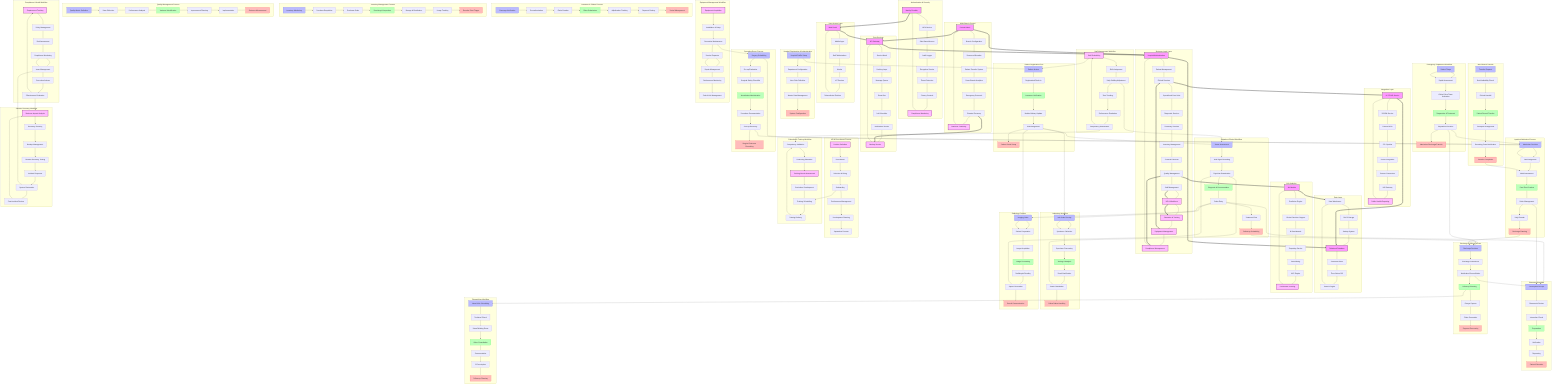 flowchart TD
    %% System Architecture
    subgraph "User Access Layer"
        A1[Web Portal] --- A2[Mobile Apps]
        A2 --- A3[Staff Workstations]
        A3 --- A4[Kiosks]
        A4 --- A5[IoT Devices]
        A5 --- A6[Telemedicine Platform]
        A6 --- A1
    end

    subgraph "Authentication & Security"
        B1[Identity Provider] --- B2[MFA Service]
        B2 --- B3[Role-Based Access]
        B3 --- B4[Audit Logger]
        B4 --- B5[Encryption Service]
        B5 --- B6[Threat Detection]
        B6 --- B7[Privacy Controls]
        B7 --- B8[Compliance Monitoring]
        B8 --- B1
    end

    subgraph "Core Services"
        C1[API Gateway] --- C2[Service Mesh]
        C2 --- C3[Caching Layer]
        C3 --- C4[Message Queue]
        C4 --- C5[Event Bus]
        C5 --- C6[Job Scheduler]
        C6 --- C7[Notification Service]
        C7 --- C8[Backup Service]
        C8 --- C1
    end

    subgraph "Business Logic Layer"
        D1[Hospital Administration] --- D2[Patient Management]
        D2 --- D3[Clinical Services]
        D3 --- D4[Specialized Care Units]
        D4 --- D5[Diagnostic Services]
        D5 --- D6[Pharmacy Services]
        D6 --- D7[Inventory Management]
        D7 --- D8[Financial Services]
        D8 --- D9[Quality Management]
        D9 --- D10[Staff Management]
        D10 --- D11[HR & Workforce]
        D11 --- D12[Education & Training]
        D12 --- D13[Equipment Management]
        D13 --- D14[Compliance Management]
        D14 --- D1
    end

    subgraph "Data Layer"
        E1[Relational Database] --- E2[Document Store]
        E2 --- E3[Time-Series DB]
        E3 --- E4[Search Engine]
        E4 --- E5[Data Warehouse]
        E5 --- E6[PACS Storage]
        E6 --- E7[Backup System]
        E7 --- E1
    end

    subgraph "Integration Layer"
        F1[HL7/FHIR Service] --- F2[DICOM Service]
        F2 --- F3[External APIs]
        F3 --- F4[ETL Pipeline]
        F4 --- F5[Device Integration]
        F5 --- F6[Partner Connectors]
        F6 --- F7[HIE Gateway]
        F7 --- F8[Public Health Reporting]
        F8 --- F1
    end

    subgraph "AI & Analytics"
        G1[ML Models] --- G2[Prediction Engine]
        G2 --- G3[Clinical Decision Support]
        G3 --- G4[BI Dashboards]
        G4 --- G5[Reporting Service]
        G5 --- G6[Data Mining]
        G6 --- G7[NLP Engine]
        G7 --- G8[Continuous Learning]
        G8 --- G1
    end

    subgraph "Multi-Branch Control"
        H1[Central Admin] --- H2[Branch Configuration]
        H2 --- H3[Resource Allocation]
        H3 --- H4[Patient Transfer System]
        H4 --- H5[Cross-Branch Analytics]
        H5 --- H6[Emergency Protocols]
        H6 --- H7[Disaster Recovery]
        H7 --- H8[Business Continuity]
        H8 --- H1
    end

    %% Architecture Connections
    A1 ==> C1
    B1 ==> A1
    C1 ==> D1
    D1 ==> E1
    D3 ==> F1
    F1 ==> E1
    D9 ==> G1
    G1 ==> E5
    H1 ==> D1
    H1 ==> C1
    D10 ==> D11
    D11 ==> D12
    D9 ==> D14
    D13 ==> D3
    H7 ==> C8

    %% Clinical Workflows
    subgraph "Hospital Registration & Administration"
        ADM1[Hospital Profile Setup] --> ADM2[Department Configuration]
        ADM2 --> ADM3[User Role Definition]
        ADM3 --> ADM4[Master Data Management]
        ADM4 --> ADM5[System Configuration]
    end

    subgraph "Patient Registration Flow"
        P1[Patient Arrives] --> P2[Registration/Check-in]
        P2 --> P3[Insurance Verification]
        P3 --> P4[Medical History Update]
        P4 --> P5[Wait Assignment]
        P5 --> P6[Patient Portal Setup]
    end

    subgraph "Outpatient Clinical Workflow"
        C10[Nurse Assessment] --> C11[Vital Signs Recording]
        C11 --> C12[Physician Examination]
        C12 --> C13[Diagnosis & Documentation]
        C13 --> C14[Order Entry]
        C14 --> C15[Treatment Plan]
        C15 --> C16[Follow-up Scheduling]
    end

    subgraph "Inpatient Admission Process"
        I1[Admission Decision] --> I2[Bed Assignment]
        I2 --> I3[Initial Assessment]
        I3 --> I4[Care Plan Creation]
        I4 --> I5[Order Management]
        I5 --> I6[Daily Rounds]
        I6 --> I7[Discharge Planning]
    end

    subgraph "Laboratory Workflow"
        L1[Lab Order Receipt] --> L2[Specimen Collection]
        L2 --> L3[Specimen Processing]
        L3 --> L4[Testing & Analysis]
        L4 --> L5[Result Verification]
        L5 --> L6[Result Distribution]
        L6 --> L7[Critical Value Handling]
    end

    subgraph "Radiology Process"
        R1[Imaging Order] --> R2[Patient Preparation]
        R2 --> R3[Image Acquisition]
        R3 --> R4[Image Processing]
        R4 --> R5[Radiologist Reading]
        R5 --> R6[Report Generation]
        R6 --> R7[Result Communication]
    end

    subgraph "Pharmacy Workflow"
        PH1[Prescription Receipt] --> PH2[Pharmacist Review]
        PH2 --> PH3[Interaction Check]
        PH3 --> PH4[Preparation]
        PH4 --> PH5[Verification]
        PH5 --> PH6[Dispensing]
        PH6 --> PH7[Patient Education]
    end

    subgraph "Discharge & Billing Process"
        B10[Discharge Decision] --> B11[Discharge Instructions]
        B11 --> B12[Medication Reconciliation]
        B12 --> B13[Follow-up Planning]
        B13 --> B14[Charge Capture]
        B14 --> B15[Claim Generation]
        B15 --> B16[Payment Processing]
    end

    subgraph "Emergency Department Workflow"
        E10[Patient Triage] --> E11[Rapid Assessment]
        E11 --> E12[Critical Care Team Activation]
        E12 --> E13[Diagnostics & Treatment]
        E13 --> E14[Disposition Decision]
        E14 --> E15[Admission/Discharge/Transfer]
    end

    subgraph "Operating Room Process"
        O1[Surgery Scheduling] --> O2[Pre-op Evaluation]
        O2 --> O3[Surgical Safety Checklist]
        O3 --> O4[Anesthesia Administration]
        O4 --> O5[Procedure Documentation]
        O5 --> O6[Post-op Recovery]
        O6 --> O7[Surgical Outcome Recording]
    end

    subgraph "Telemedicine Workflow"
        T1[Virtual Visit Scheduling] --> T2[Technical Check]
        T2 --> T3[Virtual Waiting Room]
        T3 --> T4[Video Consultation]
        T4 --> T5[Documentation]
        T5 --> T6[E-Prescription]
        T6 --> T7[Follow-up Planning]
    end

    subgraph "Insurance & Claims Process"
        IC1[Coverage Verification] --> IC2[Pre-authorization]
        IC2 --> IC3[Claim Creation]
        IC3 --> IC4[Claim Submission]
        IC4 --> IC5[Adjudication Tracking]
        IC5 --> IC6[Payment Posting]
        IC6 --> IC7[Denial Management]
    end

    subgraph "Inventory Management Process"
        IM1[Inventory Monitoring] --> IM2[Purchase Requisition]
        IM2 --> IM3[Purchase Order]
        IM3 --> IM4[Receiving & Inspection]
        IM4 --> IM5[Storage & Distribution]
        IM5 --> IM6[Usage Tracking]
        IM6 --> IM7[Reorder Point Trigger]
    end

    subgraph "Quality Management Process"
        Q1[Quality Metric Definition] --> Q2[Data Collection]
        Q2 --> Q3[Performance Analysis]
        Q3 --> Q4[Variance Identification]
        Q4 --> Q5[Improvement Planning]
        Q5 --> Q6[Implementation]
        Q6 --> Q7[Outcome Measurement]
    end

    subgraph "Inter-Branch Transfer"
        TF1[Transfer Request] --> TF2[Bed Availability Check]
        TF2 --> TF3[Clinical Handoff]
        TF3 --> TF4[Patient Record Transfer]
        TF4 --> TF5[Transport Arrangement]
        TF5 --> TF6[Receiving Team Notification]
        TF6 --> TF7[Transfer Completion]
    end

    %% Additional Workflows
    subgraph "Staff Management Workflow"
        SM1[Staff Scheduling] --> SM2[Shift Assignment]
        SM2 --> SM3[Daily Staffing Adjustment]
        SM3 --> SM4[Time Tracking]
        SM4 --> SM5[Performance Evaluation]
        SM5 --> SM6[Competency Assessment]
        SM6 --> SM1
    end

    subgraph "HR & Recruitment Process"
        HR1[Position Definition] --> HR2[Recruitment]
        HR2 --> HR3[Selection & Hiring]
        HR3 --> HR4[Onboarding]
        HR4 --> HR5[Performance Management]
        HR5 --> HR6[Development Planning]
        HR6 --> HR7[Separation Process]
    end

    subgraph "Education & Training Workflow"
        ET1[Training Needs Assessment] --> ET2[Curriculum Development]
        ET2 --> ET3[Training Scheduling]
        ET3 --> ET4[Training Delivery]
        ET4 --> ET5[Competency Validation]
        ET5 --> ET6[Continuing Education]
        ET6 --> ET1
    end

    subgraph "Equipment Management Workflow"
        EM1[Equipment Acquisition] --> EM2[Installation & Setup]
        EM2 --> EM3[Preventive Maintenance]
        EM3 --> EM4[Service Requests]
        EM4 --> EM5[Repair Management]
        EM5 --> EM6[Performance Monitoring]
        EM6 --> EM7[End-of-Life Management]
    end

    subgraph "Compliance & Audit Workflow"
        CA1[Requirement Tracking] --> CA2[Policy Management]
        CA2 --> CA3[Risk Assessment]
        CA3 --> CA4[Compliance Monitoring]
        CA4 --> CA5[Issue Management]
        CA5 --> CA6[Corrective Actions]
        CA6 --> CA7[Effectiveness Evaluation]
        CA7 --> CA1
    end

    subgraph "Disaster Recovery Workflow"
        DR1[Business Impact Analysis] --> DR2[Recovery Planning]
        DR2 --> DR3[Backup Management]
        DR3 --> DR4[Disaster Recovery Testing]
        DR4 --> DR5[Incident Response]
        DR5 --> DR6[System Restoration]
        DR6 --> DR7[Post-Incident Review]
        DR7 --> DR1
    end

    %% Workflow Connections
    P5 --> C10
    C16 --> B10
    P5 --> L1
    P5 --> R1
    C14 --> L1
    C14 --> R1
    C14 --> PH1
    I1 --> I2
    E14 --> I1
    E14 --> B10
    B13 --> T1
    L6 --> C12
    R6 --> C12
    I7 --> B10
    O1 --> I1
    I5 --> PH1
    B12 --> PH1
    L1 --> L2
    R1 --> R2
    ADM1 --> P1
    E10 --> E11
    O6 --> I1
    TF7 --> I3
    SM1 --> P1
    SM3 --> C10
    SM6 --> ET5
    HR4 --> ET3
    EM3 --> O1
    EM4 --> EM5
    CA4 --> CA5
    CA7 --> DR1
    DR6 --> CA5

    %% Styling
    classDef primary fill:#f9f,stroke:#333,stroke-width:2px
    classDef secondary fill:#bbf,stroke:#33f,stroke-width:1px
    classDef tertiary fill:#fbb,stroke:#f33,stroke-width:1px
    classDef quaternary fill:#bfb,stroke:#3f3,stroke-width:1px
    classDef newModules fill:#fbf,stroke:#606,stroke-width:2px
    
    class A1,B1,C1,D1,E1,F1,G1,H1 primary
    class P1,C10,I1,L1,R1,PH1,B10,E10,O1,T1,IC1,IM1,Q1,TF1,ADM1 secondary
    class P6,C16,I7,L7,R7,PH7,B16,E15,O7,T7,IC7,IM7,Q7,TF7,ADM5 tertiary
    class P3,C13,I4,L4,R4,PH4,B13,E13,O4,T4,IC4,IM4,Q4,TF4 quaternary
    class D11,D12,D13,D14,B8,C8,F8,G8,H8 newModules
    class SM1,HR1,ET1,EM1,CA1,DR1 newModules